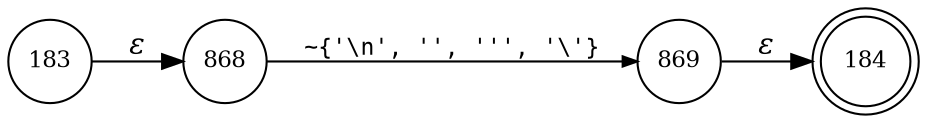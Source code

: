 digraph ATN {
rankdir=LR;
s184[fontsize=11, label="184", shape=doublecircle, fixedsize=true, width=.6];
s868[fontsize=11,label="868", shape=circle, fixedsize=true, width=.55, peripheries=1];
s869[fontsize=11,label="869", shape=circle, fixedsize=true, width=.55, peripheries=1];
s183[fontsize=11,label="183", shape=circle, fixedsize=true, width=.55, peripheries=1];
s183 -> s868 [fontname="Times-Italic", label="&epsilon;"];
s868 -> s869 [fontsize=11, fontname="Courier", arrowsize=.7, label = "~{'\\n', '', ''', '\\'}", arrowhead = normal];
s869 -> s184 [fontname="Times-Italic", label="&epsilon;"];
}
